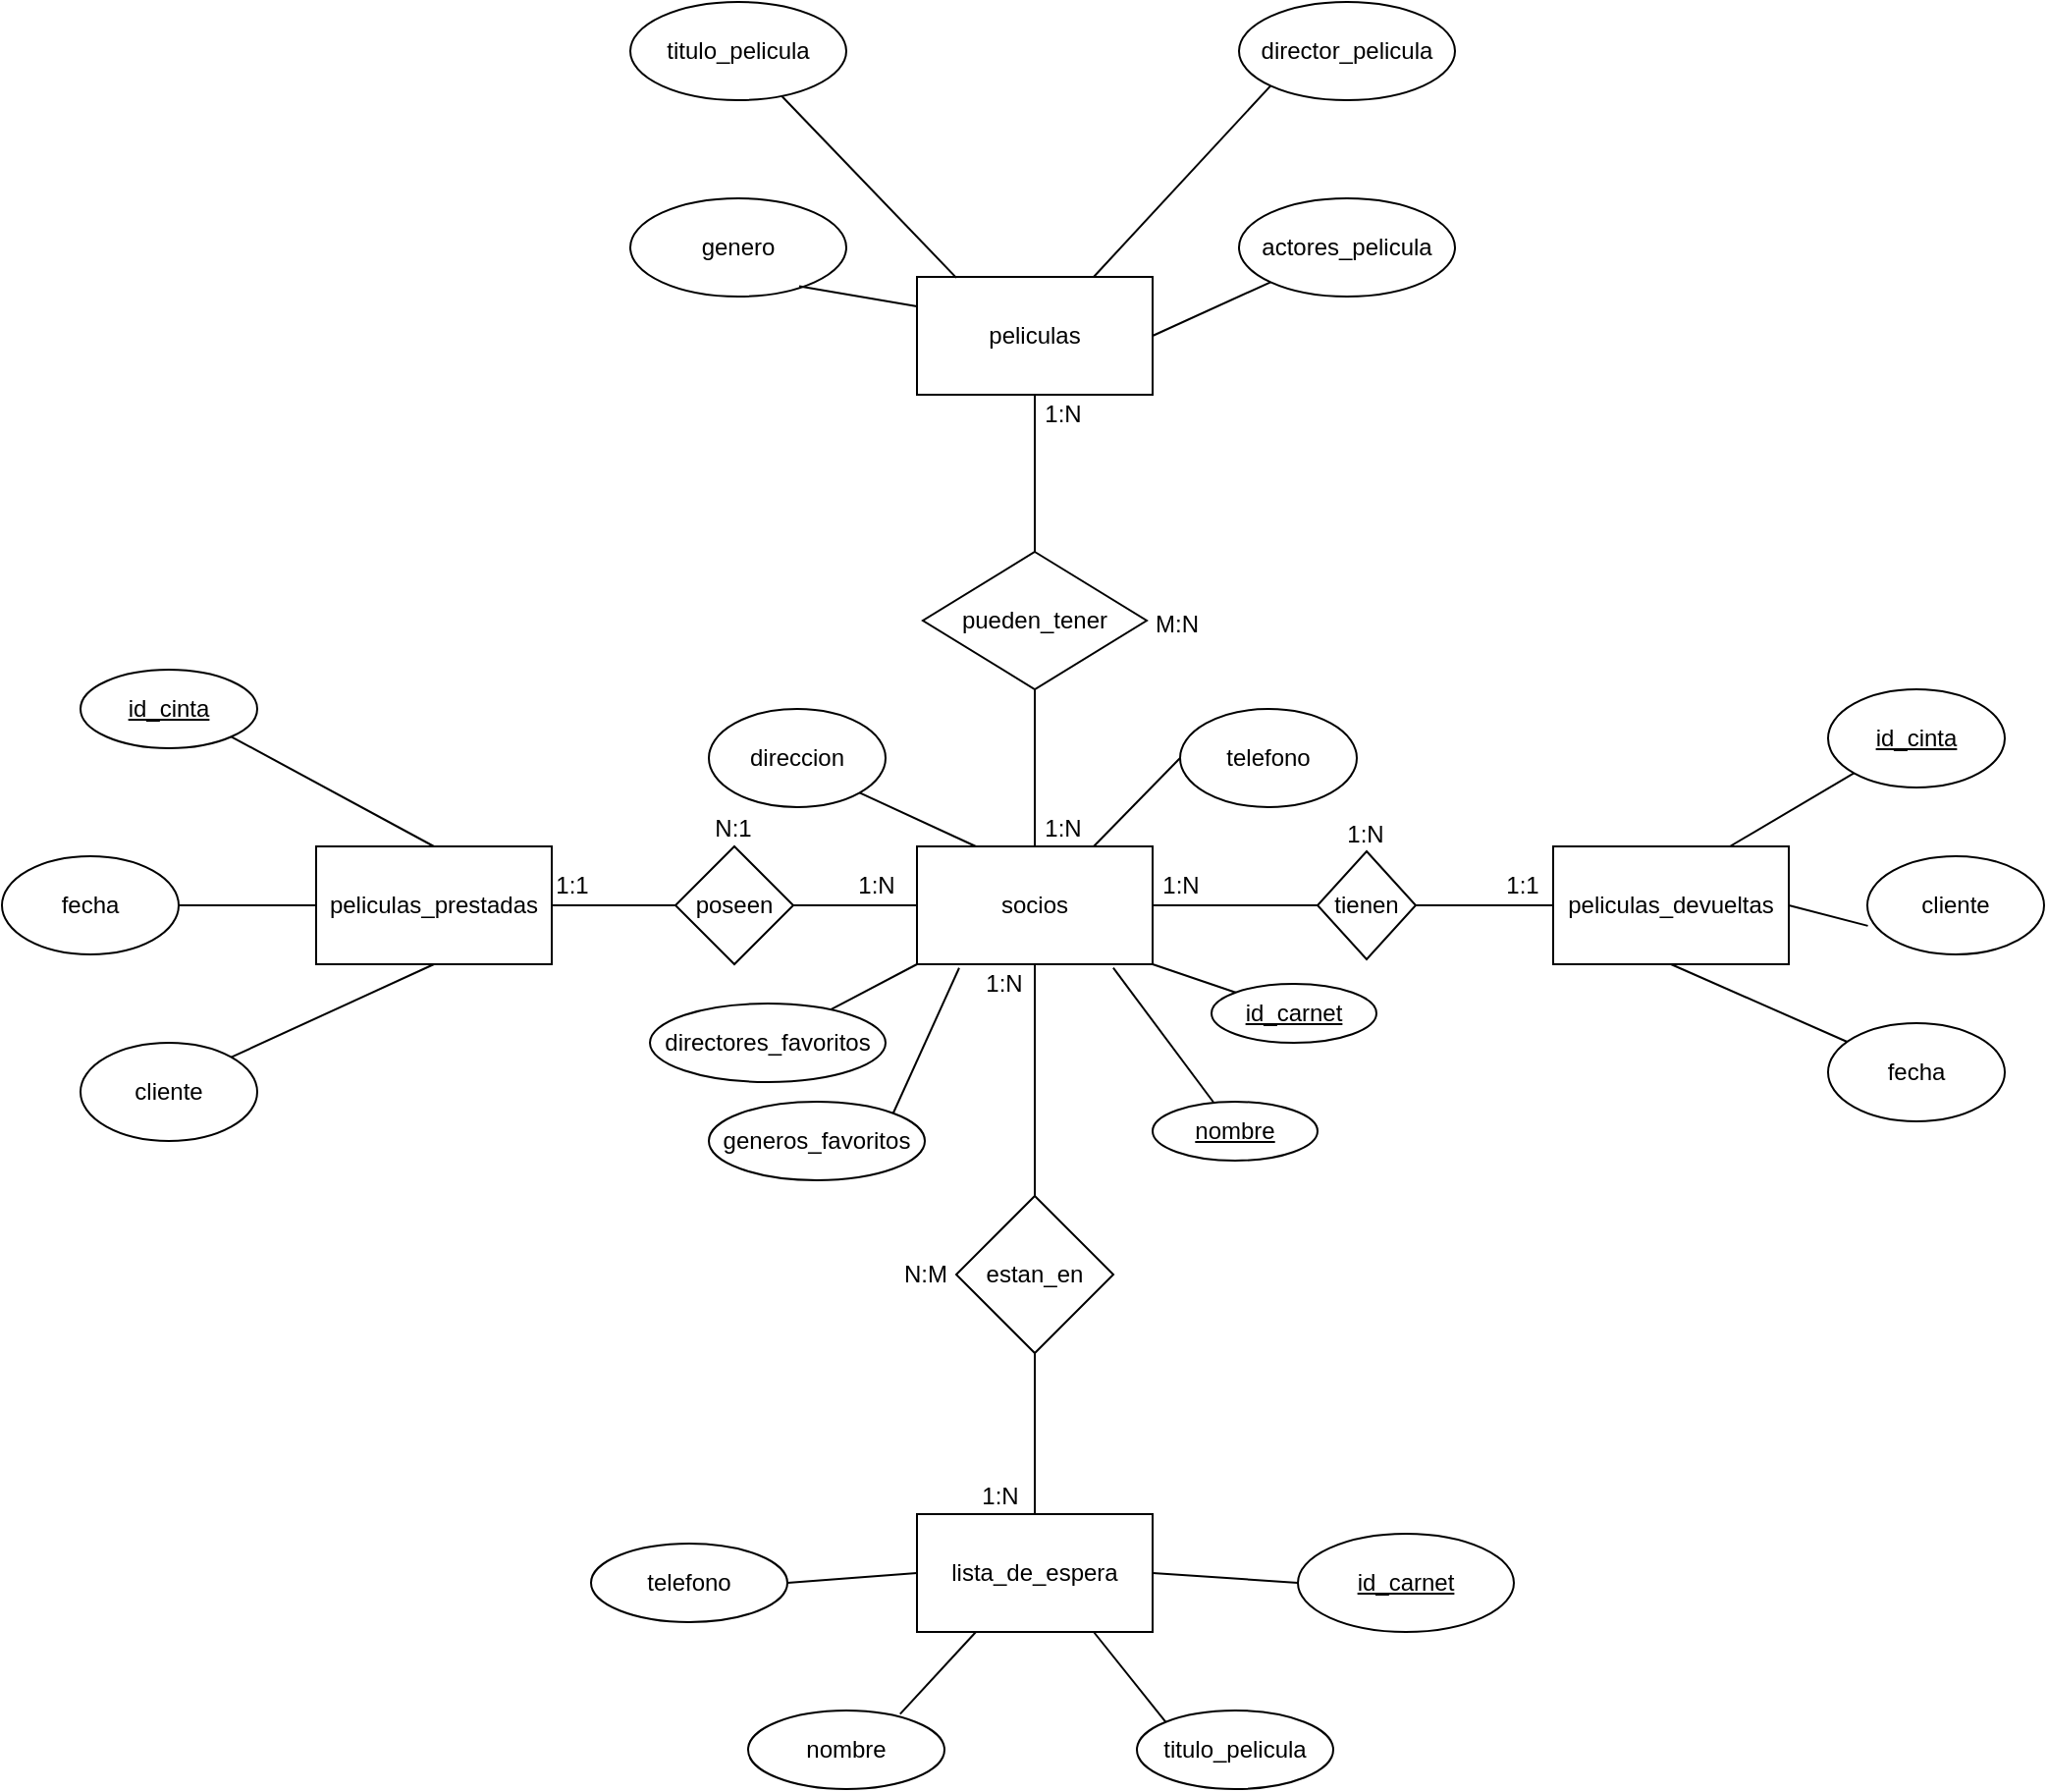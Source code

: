 <mxfile version="20.8.20" type="device"><diagram name="Page-1" id="7TGvGukXrmsUolFxx-K8"><mxGraphModel dx="794" dy="1514" grid="1" gridSize="10" guides="1" tooltips="1" connect="1" arrows="1" fold="1" page="1" pageScale="1" pageWidth="850" pageHeight="1100" math="0" shadow="0"><root><mxCell id="0"/><mxCell id="1" parent="0"/><mxCell id="-GkaEZZRcH4CmrH-DaCW-1" value="peliculas_prestadas" style="rounded=0;whiteSpace=wrap;html=1;" parent="1" vertex="1"><mxGeometry x="170" y="110" width="120" height="60" as="geometry"/></mxCell><mxCell id="-GkaEZZRcH4CmrH-DaCW-2" value="&lt;div&gt;lista_de_espera&lt;/div&gt;" style="rounded=0;whiteSpace=wrap;html=1;" parent="1" vertex="1"><mxGeometry x="476" y="450" width="120" height="60" as="geometry"/></mxCell><mxCell id="-GkaEZZRcH4CmrH-DaCW-3" value="peliculas_devueltas" style="rounded=0;whiteSpace=wrap;html=1;" parent="1" vertex="1"><mxGeometry x="800" y="110" width="120" height="60" as="geometry"/></mxCell><mxCell id="-GkaEZZRcH4CmrH-DaCW-4" value="socios" style="rounded=0;whiteSpace=wrap;html=1;" parent="1" vertex="1"><mxGeometry x="476" y="110" width="120" height="60" as="geometry"/></mxCell><mxCell id="-GkaEZZRcH4CmrH-DaCW-5" value="peliculas" style="rounded=0;whiteSpace=wrap;html=1;" parent="1" vertex="1"><mxGeometry x="476" y="-180" width="120" height="60" as="geometry"/></mxCell><mxCell id="-GkaEZZRcH4CmrH-DaCW-7" value="tienen" style="rhombus;whiteSpace=wrap;html=1;" parent="1" vertex="1"><mxGeometry x="680" y="112.5" width="50" height="55" as="geometry"/></mxCell><mxCell id="-GkaEZZRcH4CmrH-DaCW-8" value="estan_en" style="rhombus;whiteSpace=wrap;html=1;" parent="1" vertex="1"><mxGeometry x="496" y="288" width="80" height="80" as="geometry"/></mxCell><mxCell id="-GkaEZZRcH4CmrH-DaCW-10" value="poseen" style="rhombus;whiteSpace=wrap;html=1;" parent="1" vertex="1"><mxGeometry x="353" y="110" width="60" height="60" as="geometry"/></mxCell><mxCell id="-GkaEZZRcH4CmrH-DaCW-11" value="pueden_tener" style="rhombus;whiteSpace=wrap;html=1;" parent="1" vertex="1"><mxGeometry x="479" y="-40" width="114" height="70" as="geometry"/></mxCell><mxCell id="-GkaEZZRcH4CmrH-DaCW-12" value="&lt;u&gt;id_cinta&lt;/u&gt;" style="ellipse;whiteSpace=wrap;html=1;" parent="1" vertex="1"><mxGeometry x="50" y="20" width="90" height="40" as="geometry"/></mxCell><mxCell id="-GkaEZZRcH4CmrH-DaCW-26" value="titulo_pelicula" style="ellipse;whiteSpace=wrap;html=1;" parent="1" vertex="1"><mxGeometry x="330" y="-320" width="110" height="50" as="geometry"/></mxCell><mxCell id="-GkaEZZRcH4CmrH-DaCW-28" value="&lt;u&gt;id_carnet&lt;/u&gt;" style="ellipse;whiteSpace=wrap;html=1;" parent="1" vertex="1"><mxGeometry x="670" y="460" width="110" height="50" as="geometry"/></mxCell><mxCell id="-GkaEZZRcH4CmrH-DaCW-29" value="&lt;u&gt;id_carnet&lt;/u&gt;" style="ellipse;whiteSpace=wrap;html=1;" parent="1" vertex="1"><mxGeometry x="626" y="180" width="84" height="30" as="geometry"/></mxCell><mxCell id="-GkaEZZRcH4CmrH-DaCW-35" value="fecha" style="ellipse;whiteSpace=wrap;html=1;" parent="1" vertex="1"><mxGeometry x="10" y="115" width="90" height="50" as="geometry"/></mxCell><mxCell id="-GkaEZZRcH4CmrH-DaCW-36" value="cliente" style="ellipse;whiteSpace=wrap;html=1;" parent="1" vertex="1"><mxGeometry x="50" y="210" width="90" height="50" as="geometry"/></mxCell><mxCell id="-GkaEZZRcH4CmrH-DaCW-37" value="director_pelicula" style="ellipse;whiteSpace=wrap;html=1;" parent="1" vertex="1"><mxGeometry x="640" y="-320" width="110" height="50" as="geometry"/></mxCell><mxCell id="-GkaEZZRcH4CmrH-DaCW-38" value="genero" style="ellipse;whiteSpace=wrap;html=1;" parent="1" vertex="1"><mxGeometry x="330" y="-220" width="110" height="50" as="geometry"/></mxCell><mxCell id="-GkaEZZRcH4CmrH-DaCW-39" value="actores_pelicula" style="ellipse;whiteSpace=wrap;html=1;" parent="1" vertex="1"><mxGeometry x="640" y="-220" width="110" height="50" as="geometry"/></mxCell><mxCell id="-GkaEZZRcH4CmrH-DaCW-40" value="telefono" style="ellipse;whiteSpace=wrap;html=1;" parent="1" vertex="1"><mxGeometry x="610" y="40" width="90" height="50" as="geometry"/></mxCell><mxCell id="-GkaEZZRcH4CmrH-DaCW-41" value="fecha" style="ellipse;whiteSpace=wrap;html=1;" parent="1" vertex="1"><mxGeometry x="940" y="200" width="90" height="50" as="geometry"/></mxCell><mxCell id="-GkaEZZRcH4CmrH-DaCW-42" value="nombre" style="ellipse;whiteSpace=wrap;html=1;" parent="1" vertex="1"><mxGeometry x="390" y="550" width="100" height="40" as="geometry"/></mxCell><mxCell id="-GkaEZZRcH4CmrH-DaCW-43" value="titulo_pelicula" style="ellipse;whiteSpace=wrap;html=1;" parent="1" vertex="1"><mxGeometry x="588" y="550" width="100" height="40" as="geometry"/></mxCell><mxCell id="-GkaEZZRcH4CmrH-DaCW-44" value="telefono" style="ellipse;whiteSpace=wrap;html=1;" parent="1" vertex="1"><mxGeometry x="310" y="465" width="100" height="40" as="geometry"/></mxCell><mxCell id="-GkaEZZRcH4CmrH-DaCW-51" value="generos_favoritos" style="ellipse;whiteSpace=wrap;html=1;" parent="1" vertex="1"><mxGeometry x="370" y="240" width="110" height="40" as="geometry"/></mxCell><mxCell id="-GkaEZZRcH4CmrH-DaCW-52" value="directores_favoritos" style="ellipse;whiteSpace=wrap;html=1;" parent="1" vertex="1"><mxGeometry x="340" y="190" width="120" height="40" as="geometry"/></mxCell><mxCell id="2L5sRYoH0oUTSG-k0YFs-9" value="cliente" style="ellipse;whiteSpace=wrap;html=1;" parent="1" vertex="1"><mxGeometry x="960" y="115" width="90" height="50" as="geometry"/></mxCell><mxCell id="2L5sRYoH0oUTSG-k0YFs-10" value="&lt;u&gt;id_cinta&lt;/u&gt;" style="ellipse;whiteSpace=wrap;html=1;" parent="1" vertex="1"><mxGeometry x="940" y="30" width="90" height="50" as="geometry"/></mxCell><mxCell id="UepeeG4PUTcT9nK51MCf-10" value="&lt;u&gt;nombre&lt;/u&gt;" style="ellipse;whiteSpace=wrap;html=1;" parent="1" vertex="1"><mxGeometry x="596" y="240" width="84" height="30" as="geometry"/></mxCell><mxCell id="UepeeG4PUTcT9nK51MCf-14" value="direccion" style="ellipse;whiteSpace=wrap;html=1;" parent="1" vertex="1"><mxGeometry x="370" y="40" width="90" height="50" as="geometry"/></mxCell><mxCell id="kwDTp9jLQYwWIxY-aF8c-1" value="" style="endArrow=none;html=1;rounded=0;entryX=0;entryY=1;entryDx=0;entryDy=0;exitX=1;exitY=0.5;exitDx=0;exitDy=0;" parent="1" source="-GkaEZZRcH4CmrH-DaCW-5" target="-GkaEZZRcH4CmrH-DaCW-39" edge="1"><mxGeometry width="50" height="50" relative="1" as="geometry"><mxPoint x="638" y="-80" as="sourcePoint"/><mxPoint x="688" y="-130" as="targetPoint"/></mxGeometry></mxCell><mxCell id="kwDTp9jLQYwWIxY-aF8c-2" value="" style="endArrow=none;html=1;rounded=0;entryX=0;entryY=1;entryDx=0;entryDy=0;exitX=0.75;exitY=0;exitDx=0;exitDy=0;" parent="1" source="-GkaEZZRcH4CmrH-DaCW-5" target="-GkaEZZRcH4CmrH-DaCW-37" edge="1"><mxGeometry width="50" height="50" relative="1" as="geometry"><mxPoint x="576" y="-210" as="sourcePoint"/><mxPoint x="626" y="-260" as="targetPoint"/></mxGeometry></mxCell><mxCell id="kwDTp9jLQYwWIxY-aF8c-3" value="" style="endArrow=none;html=1;rounded=0;entryX=0;entryY=0.25;entryDx=0;entryDy=0;exitX=0.782;exitY=0.894;exitDx=0;exitDy=0;exitPerimeter=0;" parent="1" source="-GkaEZZRcH4CmrH-DaCW-38" target="-GkaEZZRcH4CmrH-DaCW-5" edge="1"><mxGeometry width="50" height="50" relative="1" as="geometry"><mxPoint x="400" y="-125" as="sourcePoint"/><mxPoint x="450" y="-175" as="targetPoint"/></mxGeometry></mxCell><mxCell id="kwDTp9jLQYwWIxY-aF8c-4" value="" style="endArrow=none;html=1;rounded=0;exitX=0.167;exitY=0.007;exitDx=0;exitDy=0;exitPerimeter=0;" parent="1" source="-GkaEZZRcH4CmrH-DaCW-5" target="-GkaEZZRcH4CmrH-DaCW-26" edge="1"><mxGeometry width="50" height="50" relative="1" as="geometry"><mxPoint x="446" y="-230" as="sourcePoint"/><mxPoint x="496" y="-280" as="targetPoint"/></mxGeometry></mxCell><mxCell id="kwDTp9jLQYwWIxY-aF8c-5" value="" style="endArrow=none;html=1;rounded=0;exitX=0.5;exitY=0;exitDx=0;exitDy=0;entryX=0.5;entryY=1;entryDx=0;entryDy=0;" parent="1" source="-GkaEZZRcH4CmrH-DaCW-11" target="-GkaEZZRcH4CmrH-DaCW-5" edge="1"><mxGeometry width="50" height="50" relative="1" as="geometry"><mxPoint x="511" y="-60" as="sourcePoint"/><mxPoint x="561" y="-110" as="targetPoint"/></mxGeometry></mxCell><mxCell id="kwDTp9jLQYwWIxY-aF8c-7" value="" style="endArrow=none;html=1;rounded=0;exitX=0.25;exitY=0;exitDx=0;exitDy=0;entryX=1;entryY=1;entryDx=0;entryDy=0;" parent="1" source="-GkaEZZRcH4CmrH-DaCW-4" target="UepeeG4PUTcT9nK51MCf-14" edge="1"><mxGeometry width="50" height="50" relative="1" as="geometry"><mxPoint x="546" y="-30" as="sourcePoint"/><mxPoint x="546" y="-110" as="targetPoint"/></mxGeometry></mxCell><mxCell id="kwDTp9jLQYwWIxY-aF8c-8" value="" style="endArrow=none;html=1;rounded=0;exitX=0.5;exitY=0;exitDx=0;exitDy=0;entryX=0.5;entryY=1;entryDx=0;entryDy=0;" parent="1" source="-GkaEZZRcH4CmrH-DaCW-4" target="-GkaEZZRcH4CmrH-DaCW-11" edge="1"><mxGeometry width="50" height="50" relative="1" as="geometry"><mxPoint x="556" y="-20" as="sourcePoint"/><mxPoint x="556" y="-100" as="targetPoint"/></mxGeometry></mxCell><mxCell id="kwDTp9jLQYwWIxY-aF8c-9" value="" style="endArrow=none;html=1;rounded=0;exitX=0.75;exitY=0;exitDx=0;exitDy=0;entryX=0;entryY=0.5;entryDx=0;entryDy=0;" parent="1" source="-GkaEZZRcH4CmrH-DaCW-4" target="-GkaEZZRcH4CmrH-DaCW-40" edge="1"><mxGeometry width="50" height="50" relative="1" as="geometry"><mxPoint x="566" y="-10" as="sourcePoint"/><mxPoint x="566" y="-90" as="targetPoint"/></mxGeometry></mxCell><mxCell id="kwDTp9jLQYwWIxY-aF8c-10" value="" style="endArrow=none;html=1;rounded=0;entryX=0;entryY=1;entryDx=0;entryDy=0;" parent="1" source="-GkaEZZRcH4CmrH-DaCW-52" target="-GkaEZZRcH4CmrH-DaCW-4" edge="1"><mxGeometry width="50" height="50" relative="1" as="geometry"><mxPoint x="576" y="120" as="sourcePoint"/><mxPoint x="620" y="75" as="targetPoint"/></mxGeometry></mxCell><mxCell id="kwDTp9jLQYwWIxY-aF8c-11" value="" style="endArrow=none;html=1;rounded=0;exitX=1;exitY=0;exitDx=0;exitDy=0;entryX=0.179;entryY=1.031;entryDx=0;entryDy=0;entryPerimeter=0;" parent="1" source="-GkaEZZRcH4CmrH-DaCW-51" target="-GkaEZZRcH4CmrH-DaCW-4" edge="1"><mxGeometry width="50" height="50" relative="1" as="geometry"><mxPoint x="586" y="130" as="sourcePoint"/><mxPoint x="630" y="85" as="targetPoint"/></mxGeometry></mxCell><mxCell id="kwDTp9jLQYwWIxY-aF8c-12" value="" style="endArrow=none;html=1;rounded=0;exitX=0.833;exitY=1.031;exitDx=0;exitDy=0;exitPerimeter=0;" parent="1" source="-GkaEZZRcH4CmrH-DaCW-4" target="UepeeG4PUTcT9nK51MCf-10" edge="1"><mxGeometry width="50" height="50" relative="1" as="geometry"><mxPoint x="596" y="140" as="sourcePoint"/><mxPoint x="640" y="95" as="targetPoint"/></mxGeometry></mxCell><mxCell id="kwDTp9jLQYwWIxY-aF8c-13" value="" style="endArrow=none;html=1;rounded=0;exitX=1;exitY=1;exitDx=0;exitDy=0;entryX=0;entryY=0;entryDx=0;entryDy=0;" parent="1" source="-GkaEZZRcH4CmrH-DaCW-4" target="-GkaEZZRcH4CmrH-DaCW-29" edge="1"><mxGeometry width="50" height="50" relative="1" as="geometry"><mxPoint x="606" y="150" as="sourcePoint"/><mxPoint x="650" y="105" as="targetPoint"/></mxGeometry></mxCell><mxCell id="kwDTp9jLQYwWIxY-aF8c-14" value="" style="endArrow=none;html=1;rounded=0;exitX=1;exitY=0.5;exitDx=0;exitDy=0;entryX=0;entryY=0.5;entryDx=0;entryDy=0;" parent="1" source="-GkaEZZRcH4CmrH-DaCW-7" target="-GkaEZZRcH4CmrH-DaCW-3" edge="1"><mxGeometry width="50" height="50" relative="1" as="geometry"><mxPoint x="606" y="180" as="sourcePoint"/><mxPoint x="648" y="195" as="targetPoint"/></mxGeometry></mxCell><mxCell id="kwDTp9jLQYwWIxY-aF8c-15" value="" style="endArrow=none;html=1;rounded=0;exitX=1;exitY=0.5;exitDx=0;exitDy=0;entryX=0;entryY=0.5;entryDx=0;entryDy=0;" parent="1" source="-GkaEZZRcH4CmrH-DaCW-4" target="-GkaEZZRcH4CmrH-DaCW-7" edge="1"><mxGeometry width="50" height="50" relative="1" as="geometry"><mxPoint x="616" y="190" as="sourcePoint"/><mxPoint x="658" y="205" as="targetPoint"/></mxGeometry></mxCell><mxCell id="kwDTp9jLQYwWIxY-aF8c-16" value="" style="endArrow=none;html=1;rounded=0;exitX=0.75;exitY=0;exitDx=0;exitDy=0;entryX=0;entryY=1;entryDx=0;entryDy=0;" parent="1" source="-GkaEZZRcH4CmrH-DaCW-3" target="2L5sRYoH0oUTSG-k0YFs-10" edge="1"><mxGeometry width="50" height="50" relative="1" as="geometry"><mxPoint x="626" y="200" as="sourcePoint"/><mxPoint x="668" y="215" as="targetPoint"/></mxGeometry></mxCell><mxCell id="kwDTp9jLQYwWIxY-aF8c-17" value="" style="endArrow=none;html=1;rounded=0;exitX=0.5;exitY=1;exitDx=0;exitDy=0;" parent="1" source="-GkaEZZRcH4CmrH-DaCW-3" target="-GkaEZZRcH4CmrH-DaCW-41" edge="1"><mxGeometry width="50" height="50" relative="1" as="geometry"><mxPoint x="636" y="210" as="sourcePoint"/><mxPoint x="678" y="225" as="targetPoint"/></mxGeometry></mxCell><mxCell id="kwDTp9jLQYwWIxY-aF8c-18" value="" style="endArrow=none;html=1;rounded=0;exitX=1;exitY=0.5;exitDx=0;exitDy=0;entryX=0.003;entryY=0.709;entryDx=0;entryDy=0;entryPerimeter=0;" parent="1" source="-GkaEZZRcH4CmrH-DaCW-3" target="2L5sRYoH0oUTSG-k0YFs-9" edge="1"><mxGeometry width="50" height="50" relative="1" as="geometry"><mxPoint x="646" y="220" as="sourcePoint"/><mxPoint x="688" y="235" as="targetPoint"/></mxGeometry></mxCell><mxCell id="kwDTp9jLQYwWIxY-aF8c-19" value="" style="endArrow=none;html=1;rounded=0;exitX=0;exitY=0.5;exitDx=0;exitDy=0;entryX=1;entryY=0.5;entryDx=0;entryDy=0;" parent="1" source="-GkaEZZRcH4CmrH-DaCW-4" target="-GkaEZZRcH4CmrH-DaCW-10" edge="1"><mxGeometry width="50" height="50" relative="1" as="geometry"><mxPoint x="516" y="120" as="sourcePoint"/><mxPoint x="457" y="93" as="targetPoint"/></mxGeometry></mxCell><mxCell id="kwDTp9jLQYwWIxY-aF8c-20" value="" style="endArrow=none;html=1;rounded=0;exitX=0;exitY=0.5;exitDx=0;exitDy=0;entryX=1;entryY=0.5;entryDx=0;entryDy=0;" parent="1" source="-GkaEZZRcH4CmrH-DaCW-10" target="-GkaEZZRcH4CmrH-DaCW-1" edge="1"><mxGeometry width="50" height="50" relative="1" as="geometry"><mxPoint x="526" y="130" as="sourcePoint"/><mxPoint x="467" y="103" as="targetPoint"/></mxGeometry></mxCell><mxCell id="kwDTp9jLQYwWIxY-aF8c-21" value="" style="endArrow=none;html=1;rounded=0;entryX=1;entryY=0.5;entryDx=0;entryDy=0;exitX=0;exitY=0.5;exitDx=0;exitDy=0;" parent="1" source="-GkaEZZRcH4CmrH-DaCW-1" target="-GkaEZZRcH4CmrH-DaCW-35" edge="1"><mxGeometry width="50" height="50" relative="1" as="geometry"><mxPoint x="168.571" y="130" as="sourcePoint"/><mxPoint x="477" y="113" as="targetPoint"/></mxGeometry></mxCell><mxCell id="kwDTp9jLQYwWIxY-aF8c-22" value="" style="endArrow=none;html=1;rounded=0;exitX=1;exitY=0;exitDx=0;exitDy=0;entryX=0.5;entryY=1;entryDx=0;entryDy=0;" parent="1" source="-GkaEZZRcH4CmrH-DaCW-36" target="-GkaEZZRcH4CmrH-DaCW-1" edge="1"><mxGeometry width="50" height="50" relative="1" as="geometry"><mxPoint x="546" y="150" as="sourcePoint"/><mxPoint x="487" y="123" as="targetPoint"/></mxGeometry></mxCell><mxCell id="kwDTp9jLQYwWIxY-aF8c-23" value="" style="endArrow=none;html=1;rounded=0;exitX=0.5;exitY=0;exitDx=0;exitDy=0;entryX=1;entryY=1;entryDx=0;entryDy=0;" parent="1" source="-GkaEZZRcH4CmrH-DaCW-1" target="-GkaEZZRcH4CmrH-DaCW-12" edge="1"><mxGeometry width="50" height="50" relative="1" as="geometry"><mxPoint x="556" y="160" as="sourcePoint"/><mxPoint x="497" y="133" as="targetPoint"/></mxGeometry></mxCell><mxCell id="kwDTp9jLQYwWIxY-aF8c-24" value="" style="endArrow=none;html=1;rounded=0;exitX=0.5;exitY=1;exitDx=0;exitDy=0;entryX=0.5;entryY=0;entryDx=0;entryDy=0;" parent="1" source="-GkaEZZRcH4CmrH-DaCW-4" target="-GkaEZZRcH4CmrH-DaCW-8" edge="1"><mxGeometry width="50" height="50" relative="1" as="geometry"><mxPoint x="474" y="256" as="sourcePoint"/><mxPoint x="507" y="182" as="targetPoint"/></mxGeometry></mxCell><mxCell id="kwDTp9jLQYwWIxY-aF8c-25" value="" style="endArrow=none;html=1;rounded=0;exitX=1;exitY=0.5;exitDx=0;exitDy=0;entryX=0;entryY=0.5;entryDx=0;entryDy=0;" parent="1" source="-GkaEZZRcH4CmrH-DaCW-44" target="-GkaEZZRcH4CmrH-DaCW-2" edge="1"><mxGeometry width="50" height="50" relative="1" as="geometry"><mxPoint x="484" y="266" as="sourcePoint"/><mxPoint x="517" y="192" as="targetPoint"/></mxGeometry></mxCell><mxCell id="kwDTp9jLQYwWIxY-aF8c-26" value="" style="endArrow=none;html=1;rounded=0;exitX=0;exitY=0.5;exitDx=0;exitDy=0;entryX=1;entryY=0.5;entryDx=0;entryDy=0;" parent="1" source="-GkaEZZRcH4CmrH-DaCW-28" target="-GkaEZZRcH4CmrH-DaCW-2" edge="1"><mxGeometry width="50" height="50" relative="1" as="geometry"><mxPoint x="494" y="276" as="sourcePoint"/><mxPoint x="527" y="202" as="targetPoint"/></mxGeometry></mxCell><mxCell id="kwDTp9jLQYwWIxY-aF8c-27" value="" style="endArrow=none;html=1;rounded=0;exitX=0.75;exitY=1;exitDx=0;exitDy=0;entryX=0;entryY=0;entryDx=0;entryDy=0;" parent="1" source="-GkaEZZRcH4CmrH-DaCW-2" target="-GkaEZZRcH4CmrH-DaCW-43" edge="1"><mxGeometry width="50" height="50" relative="1" as="geometry"><mxPoint x="504" y="286" as="sourcePoint"/><mxPoint x="537" y="212" as="targetPoint"/></mxGeometry></mxCell><mxCell id="kwDTp9jLQYwWIxY-aF8c-28" value="" style="endArrow=none;html=1;rounded=0;exitX=0.774;exitY=0.046;exitDx=0;exitDy=0;entryX=0.25;entryY=1;entryDx=0;entryDy=0;exitPerimeter=0;" parent="1" source="-GkaEZZRcH4CmrH-DaCW-42" target="-GkaEZZRcH4CmrH-DaCW-2" edge="1"><mxGeometry width="50" height="50" relative="1" as="geometry"><mxPoint x="514" y="296" as="sourcePoint"/><mxPoint x="547" y="222" as="targetPoint"/></mxGeometry></mxCell><mxCell id="kwDTp9jLQYwWIxY-aF8c-29" value="" style="endArrow=none;html=1;rounded=0;exitX=0.5;exitY=1;exitDx=0;exitDy=0;entryX=0.5;entryY=0;entryDx=0;entryDy=0;" parent="1" source="-GkaEZZRcH4CmrH-DaCW-8" target="-GkaEZZRcH4CmrH-DaCW-2" edge="1"><mxGeometry width="50" height="50" relative="1" as="geometry"><mxPoint x="524" y="306" as="sourcePoint"/><mxPoint x="557" y="232" as="targetPoint"/></mxGeometry></mxCell><mxCell id="kwDTp9jLQYwWIxY-aF8c-30" value="1:N" style="text;html=1;align=center;verticalAlign=middle;resizable=0;points=[];autosize=1;strokeColor=none;fillColor=none;" parent="1" vertex="1"><mxGeometry x="530" y="-125" width="40" height="30" as="geometry"/></mxCell><mxCell id="kwDTp9jLQYwWIxY-aF8c-31" value="1:N" style="text;html=1;align=center;verticalAlign=middle;resizable=0;points=[];autosize=1;strokeColor=none;fillColor=none;" parent="1" vertex="1"><mxGeometry x="530" y="86" width="40" height="30" as="geometry"/></mxCell><mxCell id="kwDTp9jLQYwWIxY-aF8c-32" value="M:N" style="text;html=1;align=center;verticalAlign=middle;resizable=0;points=[];autosize=1;strokeColor=none;fillColor=none;" parent="1" vertex="1"><mxGeometry x="583" y="-18" width="50" height="30" as="geometry"/></mxCell><mxCell id="kwDTp9jLQYwWIxY-aF8c-33" value="1:1" style="text;html=1;align=center;verticalAlign=middle;resizable=0;points=[];autosize=1;strokeColor=none;fillColor=none;" parent="1" vertex="1"><mxGeometry x="764" y="115" width="40" height="30" as="geometry"/></mxCell><mxCell id="kwDTp9jLQYwWIxY-aF8c-34" value="1:N" style="text;html=1;align=center;verticalAlign=middle;resizable=0;points=[];autosize=1;strokeColor=none;fillColor=none;" parent="1" vertex="1"><mxGeometry x="590" y="115" width="40" height="30" as="geometry"/></mxCell><mxCell id="kwDTp9jLQYwWIxY-aF8c-35" value="1:N" style="text;html=1;align=center;verticalAlign=middle;resizable=0;points=[];autosize=1;strokeColor=none;fillColor=none;" parent="1" vertex="1"><mxGeometry x="684" y="89" width="40" height="30" as="geometry"/></mxCell><mxCell id="kwDTp9jLQYwWIxY-aF8c-36" value="1:N" style="text;html=1;align=center;verticalAlign=middle;resizable=0;points=[];autosize=1;strokeColor=none;fillColor=none;" parent="1" vertex="1"><mxGeometry x="500" y="165" width="40" height="30" as="geometry"/></mxCell><mxCell id="kwDTp9jLQYwWIxY-aF8c-37" value="1:N" style="text;html=1;align=center;verticalAlign=middle;resizable=0;points=[];autosize=1;strokeColor=none;fillColor=none;" parent="1" vertex="1"><mxGeometry x="498" y="426" width="40" height="30" as="geometry"/></mxCell><mxCell id="kwDTp9jLQYwWIxY-aF8c-38" value="N:M" style="text;html=1;align=center;verticalAlign=middle;resizable=0;points=[];autosize=1;strokeColor=none;fillColor=none;" parent="1" vertex="1"><mxGeometry x="455" y="313" width="50" height="30" as="geometry"/></mxCell><mxCell id="kwDTp9jLQYwWIxY-aF8c-39" value="1:N" style="text;html=1;align=center;verticalAlign=middle;resizable=0;points=[];autosize=1;strokeColor=none;fillColor=none;" parent="1" vertex="1"><mxGeometry x="435" y="115" width="40" height="30" as="geometry"/></mxCell><mxCell id="kwDTp9jLQYwWIxY-aF8c-41" value="1:1" style="text;html=1;align=center;verticalAlign=middle;resizable=0;points=[];autosize=1;strokeColor=none;fillColor=none;" parent="1" vertex="1"><mxGeometry x="280" y="115" width="40" height="30" as="geometry"/></mxCell><mxCell id="kwDTp9jLQYwWIxY-aF8c-42" value="N:1" style="text;html=1;align=center;verticalAlign=middle;resizable=0;points=[];autosize=1;strokeColor=none;fillColor=none;" parent="1" vertex="1"><mxGeometry x="362" y="86" width="40" height="30" as="geometry"/></mxCell></root></mxGraphModel></diagram></mxfile>